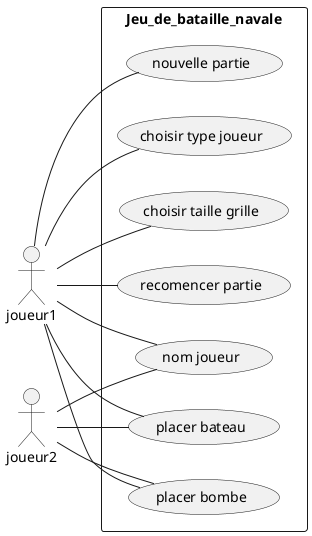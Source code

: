 @startuml
left to right direction

skinparam pakageStyle rectangle

actor joueur1
actor joueur2

rectangle Jeu_de_bataille_navale {
   joueur1 -- (nouvelle partie)
   joueur1 -- (choisir type joueur)
   joueur1 -- (choisir taille grille)
   joueur1 -- (recomencer partie)
   joueur1 -- (nom joueur)
   joueur1 -- (placer bateau)
   joueur1 -- (placer bombe)
   joueur2 -- (nom joueur)
   joueur2 -- (placer bateau)
   joueur2 -- (placer bombe)

}
@enduml
